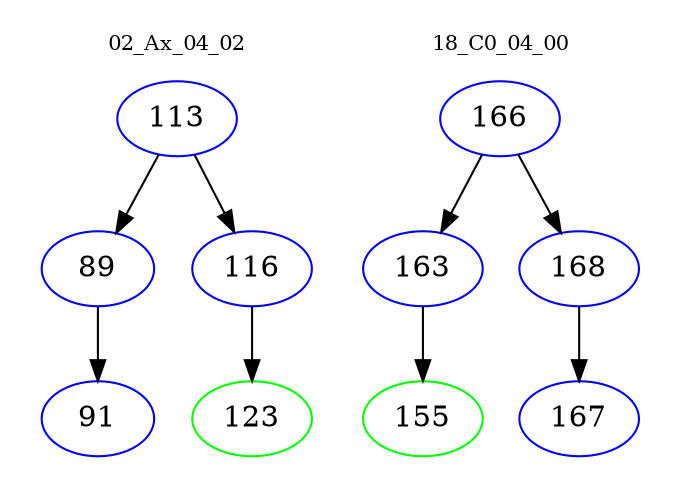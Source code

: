 digraph{
subgraph cluster_0 {
color = white
label = "02_Ax_04_02";
fontsize=10;
T0_113 [label="113", color="blue"]
T0_113 -> T0_89 [color="black"]
T0_89 [label="89", color="blue"]
T0_89 -> T0_91 [color="black"]
T0_91 [label="91", color="blue"]
T0_113 -> T0_116 [color="black"]
T0_116 [label="116", color="blue"]
T0_116 -> T0_123 [color="black"]
T0_123 [label="123", color="green"]
}
subgraph cluster_1 {
color = white
label = "18_C0_04_00";
fontsize=10;
T1_166 [label="166", color="blue"]
T1_166 -> T1_163 [color="black"]
T1_163 [label="163", color="blue"]
T1_163 -> T1_155 [color="black"]
T1_155 [label="155", color="green"]
T1_166 -> T1_168 [color="black"]
T1_168 [label="168", color="blue"]
T1_168 -> T1_167 [color="black"]
T1_167 [label="167", color="blue"]
}
}
